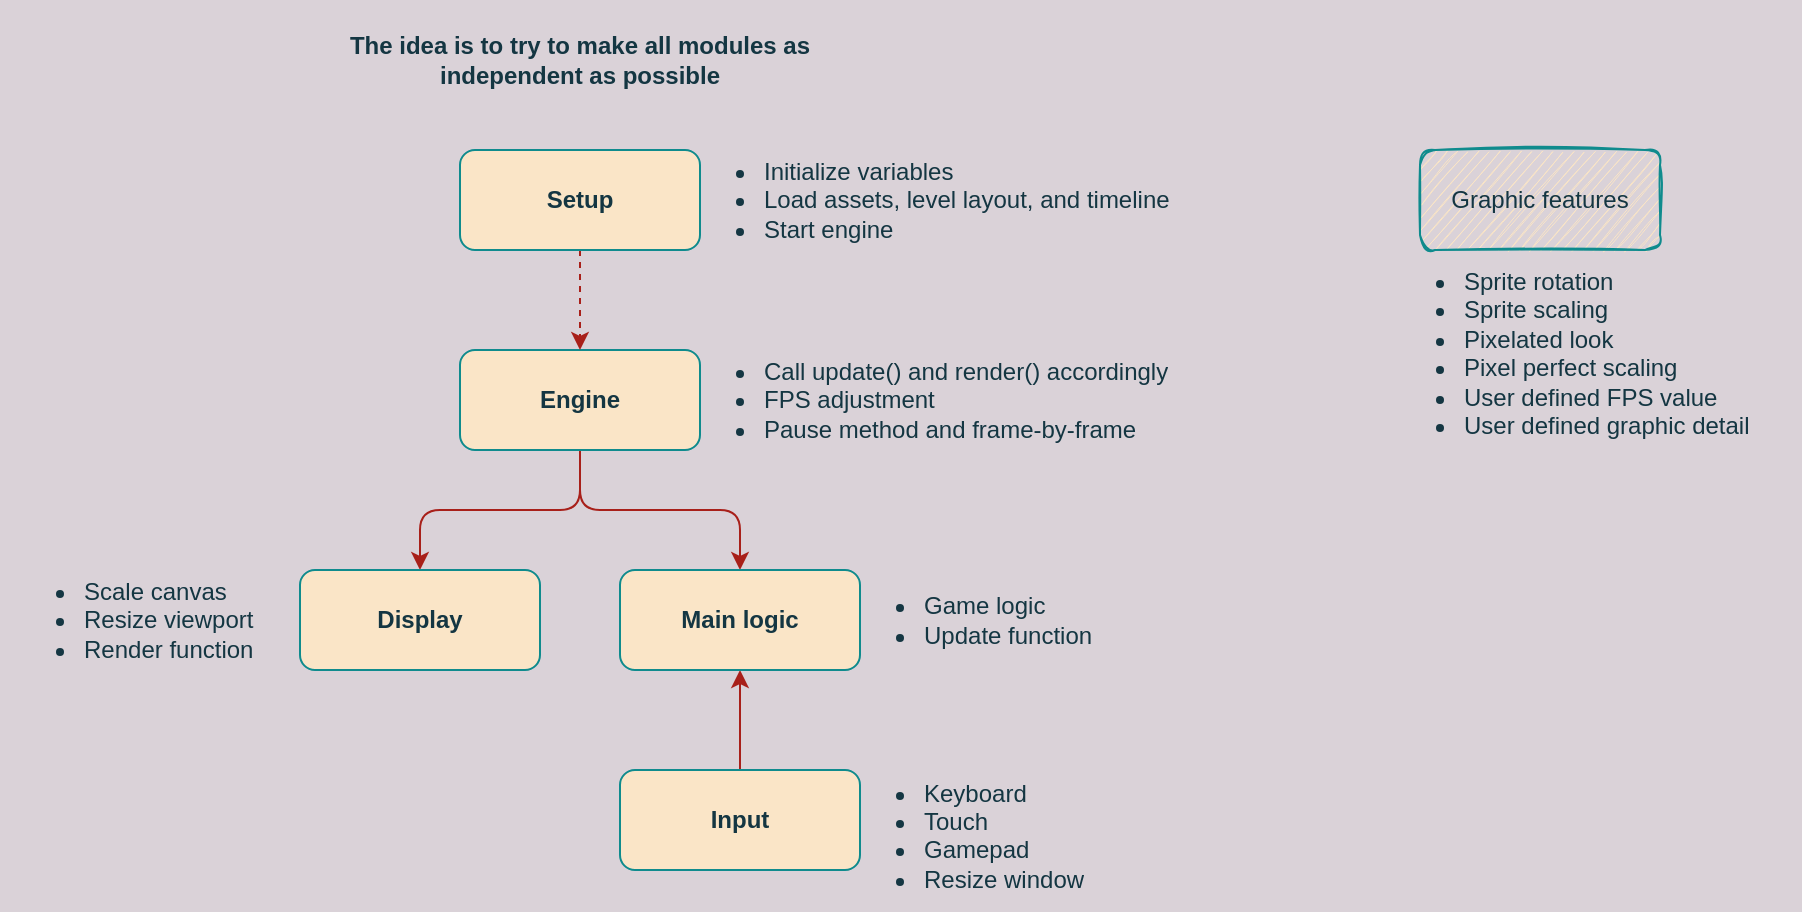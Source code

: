 <mxfile version="14.9.7" type="github">
  <diagram id="R0P0jk8W3eX0sR2WrKLu" name="Page-1">
    <mxGraphModel dx="898" dy="1010" grid="1" gridSize="10" guides="1" tooltips="1" connect="1" arrows="1" fold="1" page="0" pageScale="1" pageWidth="850" pageHeight="1100" background="#DAD2D8" math="0" shadow="0">
      <root>
        <mxCell id="0" />
        <mxCell id="1" parent="0" />
        <mxCell id="xowOyP4QKrm03nZHnSHo-1" style="edgeStyle=orthogonalEdgeStyle;curved=0;rounded=1;sketch=0;orthogonalLoop=1;jettySize=auto;html=1;exitX=0.5;exitY=1;exitDx=0;exitDy=0;entryX=0.5;entryY=0;entryDx=0;entryDy=0;fontColor=#143642;strokeColor=#A8201A;fillColor=#FAE5C7;labelBackgroundColor=#DAD2D8;" edge="1" parent="1" source="xowOyP4QKrm03nZHnSHo-3" target="xowOyP4QKrm03nZHnSHo-7">
          <mxGeometry relative="1" as="geometry" />
        </mxCell>
        <mxCell id="xowOyP4QKrm03nZHnSHo-2" style="edgeStyle=orthogonalEdgeStyle;curved=0;rounded=1;sketch=0;orthogonalLoop=1;jettySize=auto;html=1;exitX=0.5;exitY=1;exitDx=0;exitDy=0;entryX=0.5;entryY=0;entryDx=0;entryDy=0;fontColor=#143642;strokeColor=#A8201A;fillColor=#FAE5C7;labelBackgroundColor=#DAD2D8;" edge="1" parent="1" source="xowOyP4QKrm03nZHnSHo-3" target="xowOyP4QKrm03nZHnSHo-4">
          <mxGeometry relative="1" as="geometry" />
        </mxCell>
        <mxCell id="xowOyP4QKrm03nZHnSHo-3" value="&lt;b&gt;Engine&lt;/b&gt;" style="rounded=1;whiteSpace=wrap;html=1;fillColor=#FAE5C7;strokeColor=#0F8B8D;fontColor=#143642;" vertex="1" parent="1">
          <mxGeometry x="320" y="130" width="120" height="50" as="geometry" />
        </mxCell>
        <mxCell id="xowOyP4QKrm03nZHnSHo-4" value="&lt;b&gt;Display&lt;/b&gt;" style="rounded=1;whiteSpace=wrap;html=1;fillColor=#FAE5C7;strokeColor=#0F8B8D;fontColor=#143642;" vertex="1" parent="1">
          <mxGeometry x="240" y="240" width="120" height="50" as="geometry" />
        </mxCell>
        <mxCell id="xowOyP4QKrm03nZHnSHo-13" style="edgeStyle=orthogonalEdgeStyle;curved=0;rounded=1;sketch=0;orthogonalLoop=1;jettySize=auto;html=1;exitX=0.5;exitY=0;exitDx=0;exitDy=0;entryX=0.5;entryY=1;entryDx=0;entryDy=0;fontColor=#143642;strokeColor=#A8201A;fillColor=#FAE5C7;" edge="1" parent="1" source="xowOyP4QKrm03nZHnSHo-6" target="xowOyP4QKrm03nZHnSHo-7">
          <mxGeometry relative="1" as="geometry" />
        </mxCell>
        <mxCell id="xowOyP4QKrm03nZHnSHo-6" value="&lt;b&gt;Input&lt;/b&gt;" style="rounded=1;whiteSpace=wrap;html=1;fillColor=#FAE5C7;strokeColor=#0F8B8D;fontColor=#143642;" vertex="1" parent="1">
          <mxGeometry x="400" y="340" width="120" height="50" as="geometry" />
        </mxCell>
        <mxCell id="xowOyP4QKrm03nZHnSHo-7" value="&lt;b&gt;Main logic&lt;/b&gt;" style="rounded=1;whiteSpace=wrap;html=1;sketch=0;fontColor=#143642;strokeColor=#0F8B8D;fillColor=#FAE5C7;" vertex="1" parent="1">
          <mxGeometry x="400" y="240" width="120" height="50" as="geometry" />
        </mxCell>
        <mxCell id="xowOyP4QKrm03nZHnSHo-8" style="edgeStyle=orthogonalEdgeStyle;curved=0;rounded=1;sketch=0;orthogonalLoop=1;jettySize=auto;html=1;exitX=0.5;exitY=1;exitDx=0;exitDy=0;entryX=0.5;entryY=0;entryDx=0;entryDy=0;fontColor=#143642;fillColor=#FAE5C7;dashed=1;labelBackgroundColor=#DAD2D8;strokeColor=#A8201A;" edge="1" parent="1" source="xowOyP4QKrm03nZHnSHo-9" target="xowOyP4QKrm03nZHnSHo-3">
          <mxGeometry relative="1" as="geometry" />
        </mxCell>
        <mxCell id="xowOyP4QKrm03nZHnSHo-9" value="&lt;b&gt;Setup&lt;/b&gt;" style="rounded=1;whiteSpace=wrap;html=1;sketch=0;fontColor=#143642;strokeColor=#0F8B8D;fillColor=#FAE5C7;" vertex="1" parent="1">
          <mxGeometry x="320" y="30" width="120" height="50" as="geometry" />
        </mxCell>
        <mxCell id="xowOyP4QKrm03nZHnSHo-10" value="&lt;b&gt;The idea is to try to make all modules as independent as possible&lt;/b&gt;" style="text;html=1;strokeColor=none;fillColor=none;align=center;verticalAlign=middle;whiteSpace=wrap;rounded=0;sketch=0;fontColor=#143642;" vertex="1" parent="1">
          <mxGeometry x="255" y="-45" width="250" height="60" as="geometry" />
        </mxCell>
        <mxCell id="xowOyP4QKrm03nZHnSHo-11" value="&lt;ul&gt;&lt;li&gt;Keyboard&lt;/li&gt;&lt;li&gt;Touch&lt;/li&gt;&lt;li&gt;Gamepad&lt;/li&gt;&lt;li&gt;Resize window&lt;/li&gt;&lt;/ul&gt;" style="text;strokeColor=none;fillColor=none;html=1;whiteSpace=wrap;verticalAlign=middle;overflow=hidden;rounded=0;sketch=0;fontColor=#143642;" vertex="1" parent="1">
          <mxGeometry x="510" y="330" width="140" height="80" as="geometry" />
        </mxCell>
        <mxCell id="xowOyP4QKrm03nZHnSHo-12" value="&lt;ul&gt;&lt;li&gt;&lt;span style=&quot;text-align: center&quot;&gt;Initialize variables&lt;/span&gt;&lt;/li&gt;&lt;li&gt;&lt;span style=&quot;text-align: center&quot;&gt;Load assets, level layout, and timeline&lt;/span&gt;&lt;/li&gt;&lt;li&gt;&lt;span style=&quot;text-align: center&quot;&gt;Start engine&lt;/span&gt;&lt;br&gt;&lt;/li&gt;&lt;/ul&gt;" style="text;strokeColor=none;fillColor=none;html=1;whiteSpace=wrap;verticalAlign=middle;overflow=hidden;rounded=0;sketch=0;fontColor=#143642;" vertex="1" parent="1">
          <mxGeometry x="430" y="15" width="280" height="80" as="geometry" />
        </mxCell>
        <mxCell id="xowOyP4QKrm03nZHnSHo-14" value="&lt;ul&gt;&lt;li&gt;Call update() and render() accordingly&lt;/li&gt;&lt;li&gt;FPS adjustment&lt;/li&gt;&lt;li&gt;Pause method and frame-by-frame&lt;/li&gt;&lt;/ul&gt;" style="text;strokeColor=none;fillColor=none;html=1;whiteSpace=wrap;verticalAlign=middle;overflow=hidden;rounded=0;sketch=0;fontColor=#143642;" vertex="1" parent="1">
          <mxGeometry x="430" y="115" width="260" height="80" as="geometry" />
        </mxCell>
        <mxCell id="xowOyP4QKrm03nZHnSHo-15" value="&lt;ul&gt;&lt;li&gt;Game logic&lt;/li&gt;&lt;li&gt;Update function&lt;/li&gt;&lt;/ul&gt;" style="text;strokeColor=none;fillColor=none;html=1;whiteSpace=wrap;verticalAlign=middle;overflow=hidden;rounded=0;sketch=0;fontColor=#143642;" vertex="1" parent="1">
          <mxGeometry x="510" y="225" width="130" height="80" as="geometry" />
        </mxCell>
        <mxCell id="xowOyP4QKrm03nZHnSHo-16" value="&lt;ul&gt;&lt;li&gt;Scale canvas&lt;/li&gt;&lt;li&gt;Resize viewport&lt;/li&gt;&lt;li&gt;Render function&lt;/li&gt;&lt;/ul&gt;" style="text;strokeColor=none;fillColor=none;html=1;whiteSpace=wrap;verticalAlign=middle;overflow=hidden;rounded=0;sketch=0;fontColor=#143642;" vertex="1" parent="1">
          <mxGeometry x="90" y="225" width="140" height="80" as="geometry" />
        </mxCell>
        <mxCell id="xowOyP4QKrm03nZHnSHo-18" value="Graphic features" style="rounded=1;whiteSpace=wrap;html=1;sketch=1;fontColor=#143642;strokeColor=#0F8B8D;fillColor=#FAE5C7;shadow=0;glass=0;" vertex="1" parent="1">
          <mxGeometry x="800" y="30" width="120" height="50" as="geometry" />
        </mxCell>
        <mxCell id="xowOyP4QKrm03nZHnSHo-19" value="&lt;ul&gt;&lt;li&gt;Sprite rotation&lt;/li&gt;&lt;li&gt;Sprite scaling&lt;/li&gt;&lt;li&gt;Pixelated look&lt;/li&gt;&lt;li&gt;Pixel perfect scaling&lt;/li&gt;&lt;li&gt;User defined FPS value&lt;/li&gt;&lt;li&gt;User defined graphic detail&lt;/li&gt;&lt;/ul&gt;" style="text;strokeColor=none;fillColor=none;html=1;verticalAlign=top;overflow=hidden;rounded=0;shadow=0;glass=0;sketch=1;fontColor=#143642;horizontal=1;labelPosition=center;verticalLabelPosition=middle;align=left;spacing=2;" vertex="1" parent="1">
          <mxGeometry x="780" y="70" width="210" height="190" as="geometry" />
        </mxCell>
      </root>
    </mxGraphModel>
  </diagram>
</mxfile>
